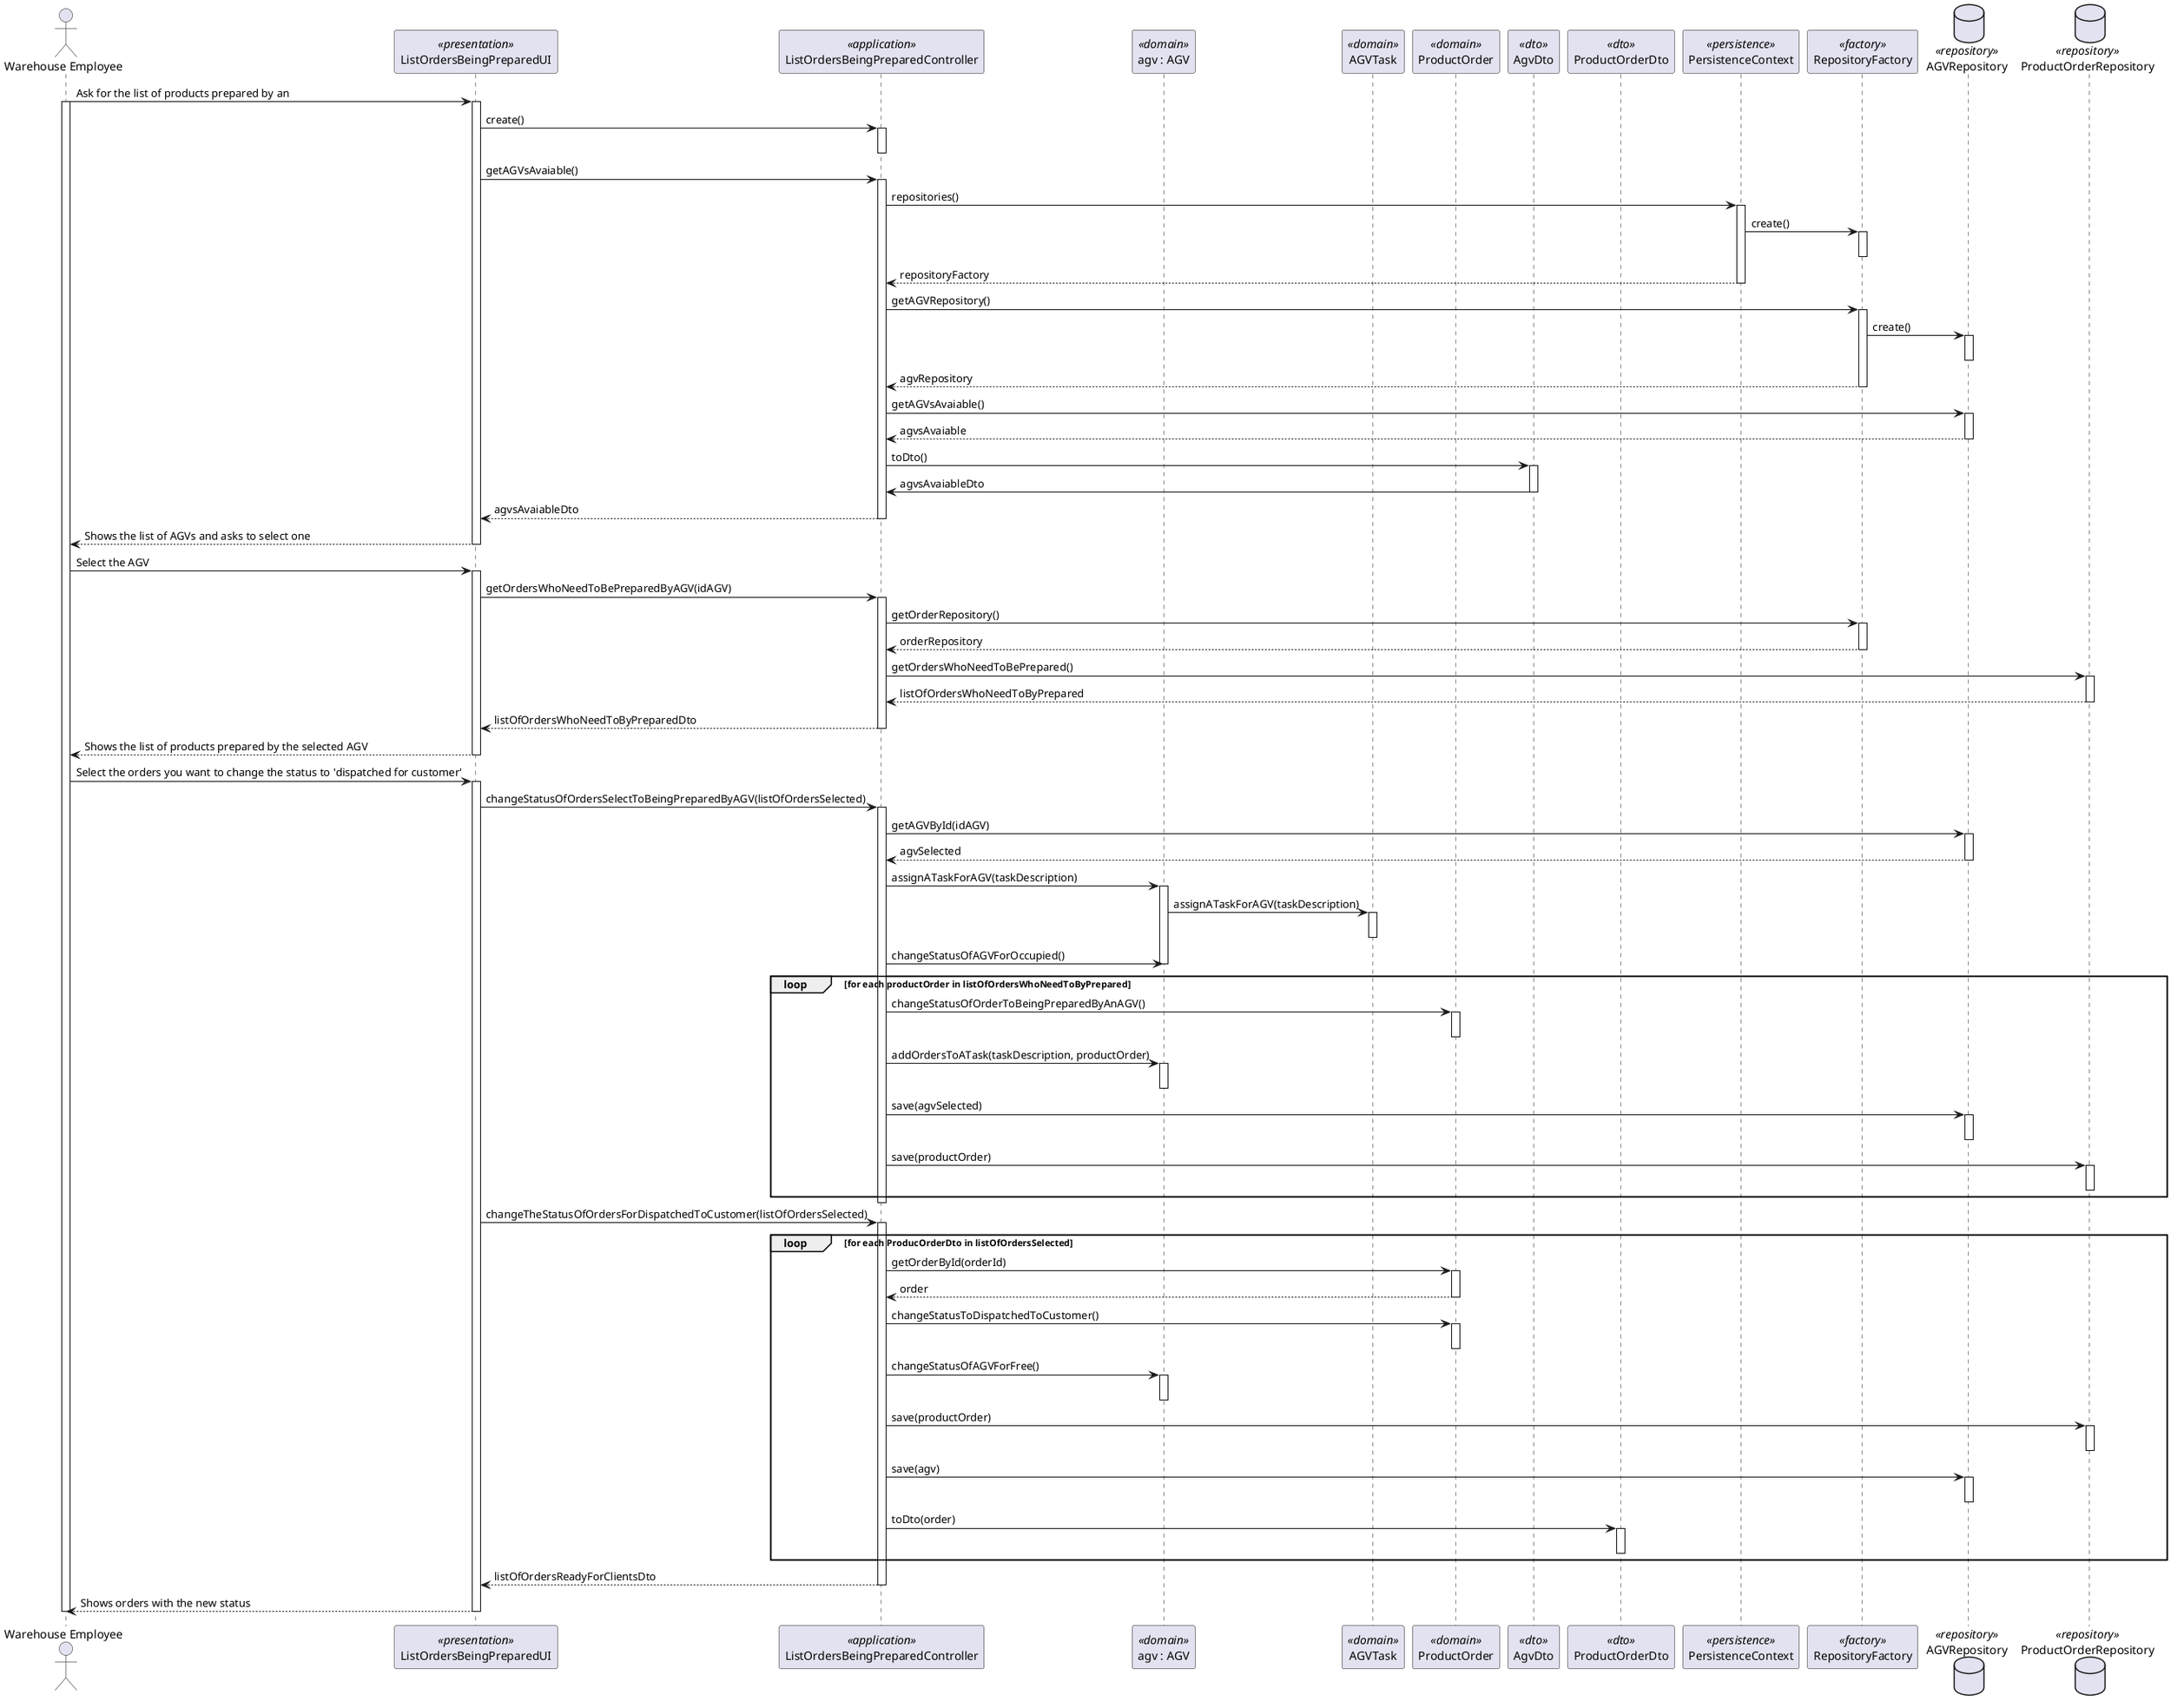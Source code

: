@startuml
'http://plantuml.com/skinparam.html

actor "Warehouse Employee" as EMPLOYEE
participant ListOrdersBeingPreparedUI as UI <<presentation>>
participant ListOrdersBeingPreparedController as CONTROLLER <<application>>
participant "agv : AGV" as AGV <<domain>>
participant AGVTask as TASK <<domain>>
participant ProductOrder as ORDER <<domain>>
participant AgvDto as DTO_AGV <<dto>>
participant ProductOrderDto as DTO_ORDER <<dto>>
participant PersistenceContext as PERSISTENCE <<persistence>>
participant RepositoryFactory as FACTORY <<factory>>
database AGVRepository as REPOSITORY_AGV <<repository>>
database ProductOrderRepository as REPOSITORY_ORDERS <<repository>>

EMPLOYEE -> UI: Ask for the list of products prepared by an
activate EMPLOYEE
activate UI

UI -> CONTROLLER: create()

activate CONTROLLER
deactivate CONTROLLER

UI -> CONTROLLER : getAGVsAvaiable()
activate CONTROLLER

CONTROLLER -> PERSISTENCE : repositories()

activate PERSISTENCE

PERSISTENCE -> FACTORY : create()

activate FACTORY
deactivate FACTORY

PERSISTENCE --> CONTROLLER : repositoryFactory

deactivate PERSISTENCE

CONTROLLER -> FACTORY : getAGVRepository()

activate FACTORY

FACTORY -> REPOSITORY_AGV : create()

activate REPOSITORY_AGV
deactivate REPOSITORY_AGV

FACTORY --> CONTROLLER : agvRepository
deactivate FACTORY

CONTROLLER -> REPOSITORY_AGV : getAGVsAvaiable()

activate REPOSITORY_AGV

REPOSITORY_AGV --> CONTROLLER : agvsAvaiable

deactivate REPOSITORY_AGV

CONTROLLER -> DTO_AGV : toDto()

activate DTO_AGV

DTO_AGV -> CONTROLLER : agvsAvaiableDto

deactivate DTO_AGV

CONTROLLER --> UI : agvsAvaiableDto
deactivate CONTROLLER

UI --> EMPLOYEE: Shows the list of AGVs and asks to select one


deactivate CONTROLLER
deactivate UI

EMPLOYEE -> UI : Select the AGV

activate UI

UI -> CONTROLLER : getOrdersWhoNeedToBePreparedByAGV(idAGV)

activate CONTROLLER

CONTROLLER -> FACTORY : getOrderRepository()

activate FACTORY

FACTORY --> CONTROLLER : orderRepository

deactivate FACTORY

CONTROLLER -> REPOSITORY_ORDERS : getOrdersWhoNeedToBePrepared()

activate REPOSITORY_ORDERS

REPOSITORY_ORDERS --> CONTROLLER : listOfOrdersWhoNeedToByPrepared
deactivate REPOSITORY_ORDERS

CONTROLLER --> UI : listOfOrdersWhoNeedToByPreparedDto
deactivate CONTROLLER


UI --> EMPLOYEE : Shows the list of products prepared by the selected AGV

deactivate UI

EMPLOYEE -> UI : Select the orders you want to change the status to 'dispatched for customer'
activate UI

UI -> CONTROLLER : changeStatusOfOrdersSelectToBeingPreparedByAGV(listOfOrdersSelected)
activate CONTROLLER
CONTROLLER -> REPOSITORY_AGV : getAGVById(idAGV)
activate REPOSITORY_AGV

REPOSITORY_AGV --> CONTROLLER : agvSelected
deactivate REPOSITORY_AGV

CONTROLLER -> AGV : assignATaskForAGV(taskDescription)
activate AGV

AGV -> TASK : assignATaskForAGV(taskDescription)
activate TASK
deactivate TASK

CONTROLLER -> AGV : changeStatusOfAGVForOccupied()
deactivate AGV



loop for each productOrder in listOfOrdersWhoNeedToByPrepared
CONTROLLER -> ORDER : changeStatusOfOrderToBeingPreparedByAnAGV()
activate ORDER
deactivate ORDER

CONTROLLER -> AGV : addOrdersToATask(taskDescription, productOrder)
activate AGV
deactivate AGV
CONTROLLER -> REPOSITORY_AGV : save(agvSelected)
activate REPOSITORY_AGV
deactivate REPOSITORY_AGV
CONTROLLER -> REPOSITORY_ORDERS : save(productOrder)
activate REPOSITORY_ORDERS
deactivate REPOSITORY_ORDERS

end


deactivate CONTROLLER

UI -> CONTROLLER : changeTheStatusOfOrdersForDispatchedToCustomer(listOfOrdersSelected)
activate CONTROLLER

loop for each ProducOrderDto in listOfOrdersSelected
CONTROLLER -> ORDER : getOrderById(orderId)
activate ORDER
ORDER --> CONTROLLER : order
deactivate ORDER

CONTROLLER -> ORDER : changeStatusToDispatchedToCustomer()
activate ORDER
deactivate ORDER

CONTROLLER -> AGV : changeStatusOfAGVForFree()
activate AGV
deactivate AGV

CONTROLLER -> REPOSITORY_ORDERS : save(productOrder)
activate REPOSITORY_ORDERS
deactivate REPOSITORY_ORDERS

CONTROLLER -> REPOSITORY_AGV : save(agv)
activate REPOSITORY_AGV
deactivate REPOSITORY_AGV
CONTROLLER -> DTO_ORDER : toDto(order)
activate DTO_ORDER
deactivate DTO_ORDER
end loop

CONTROLLER --> UI : listOfOrdersReadyForClientsDto
deactivate CONTROLLER

UI --> EMPLOYEE : Shows orders with the new status


deactivate UI


deactivate EMPLOYEE

@enduml